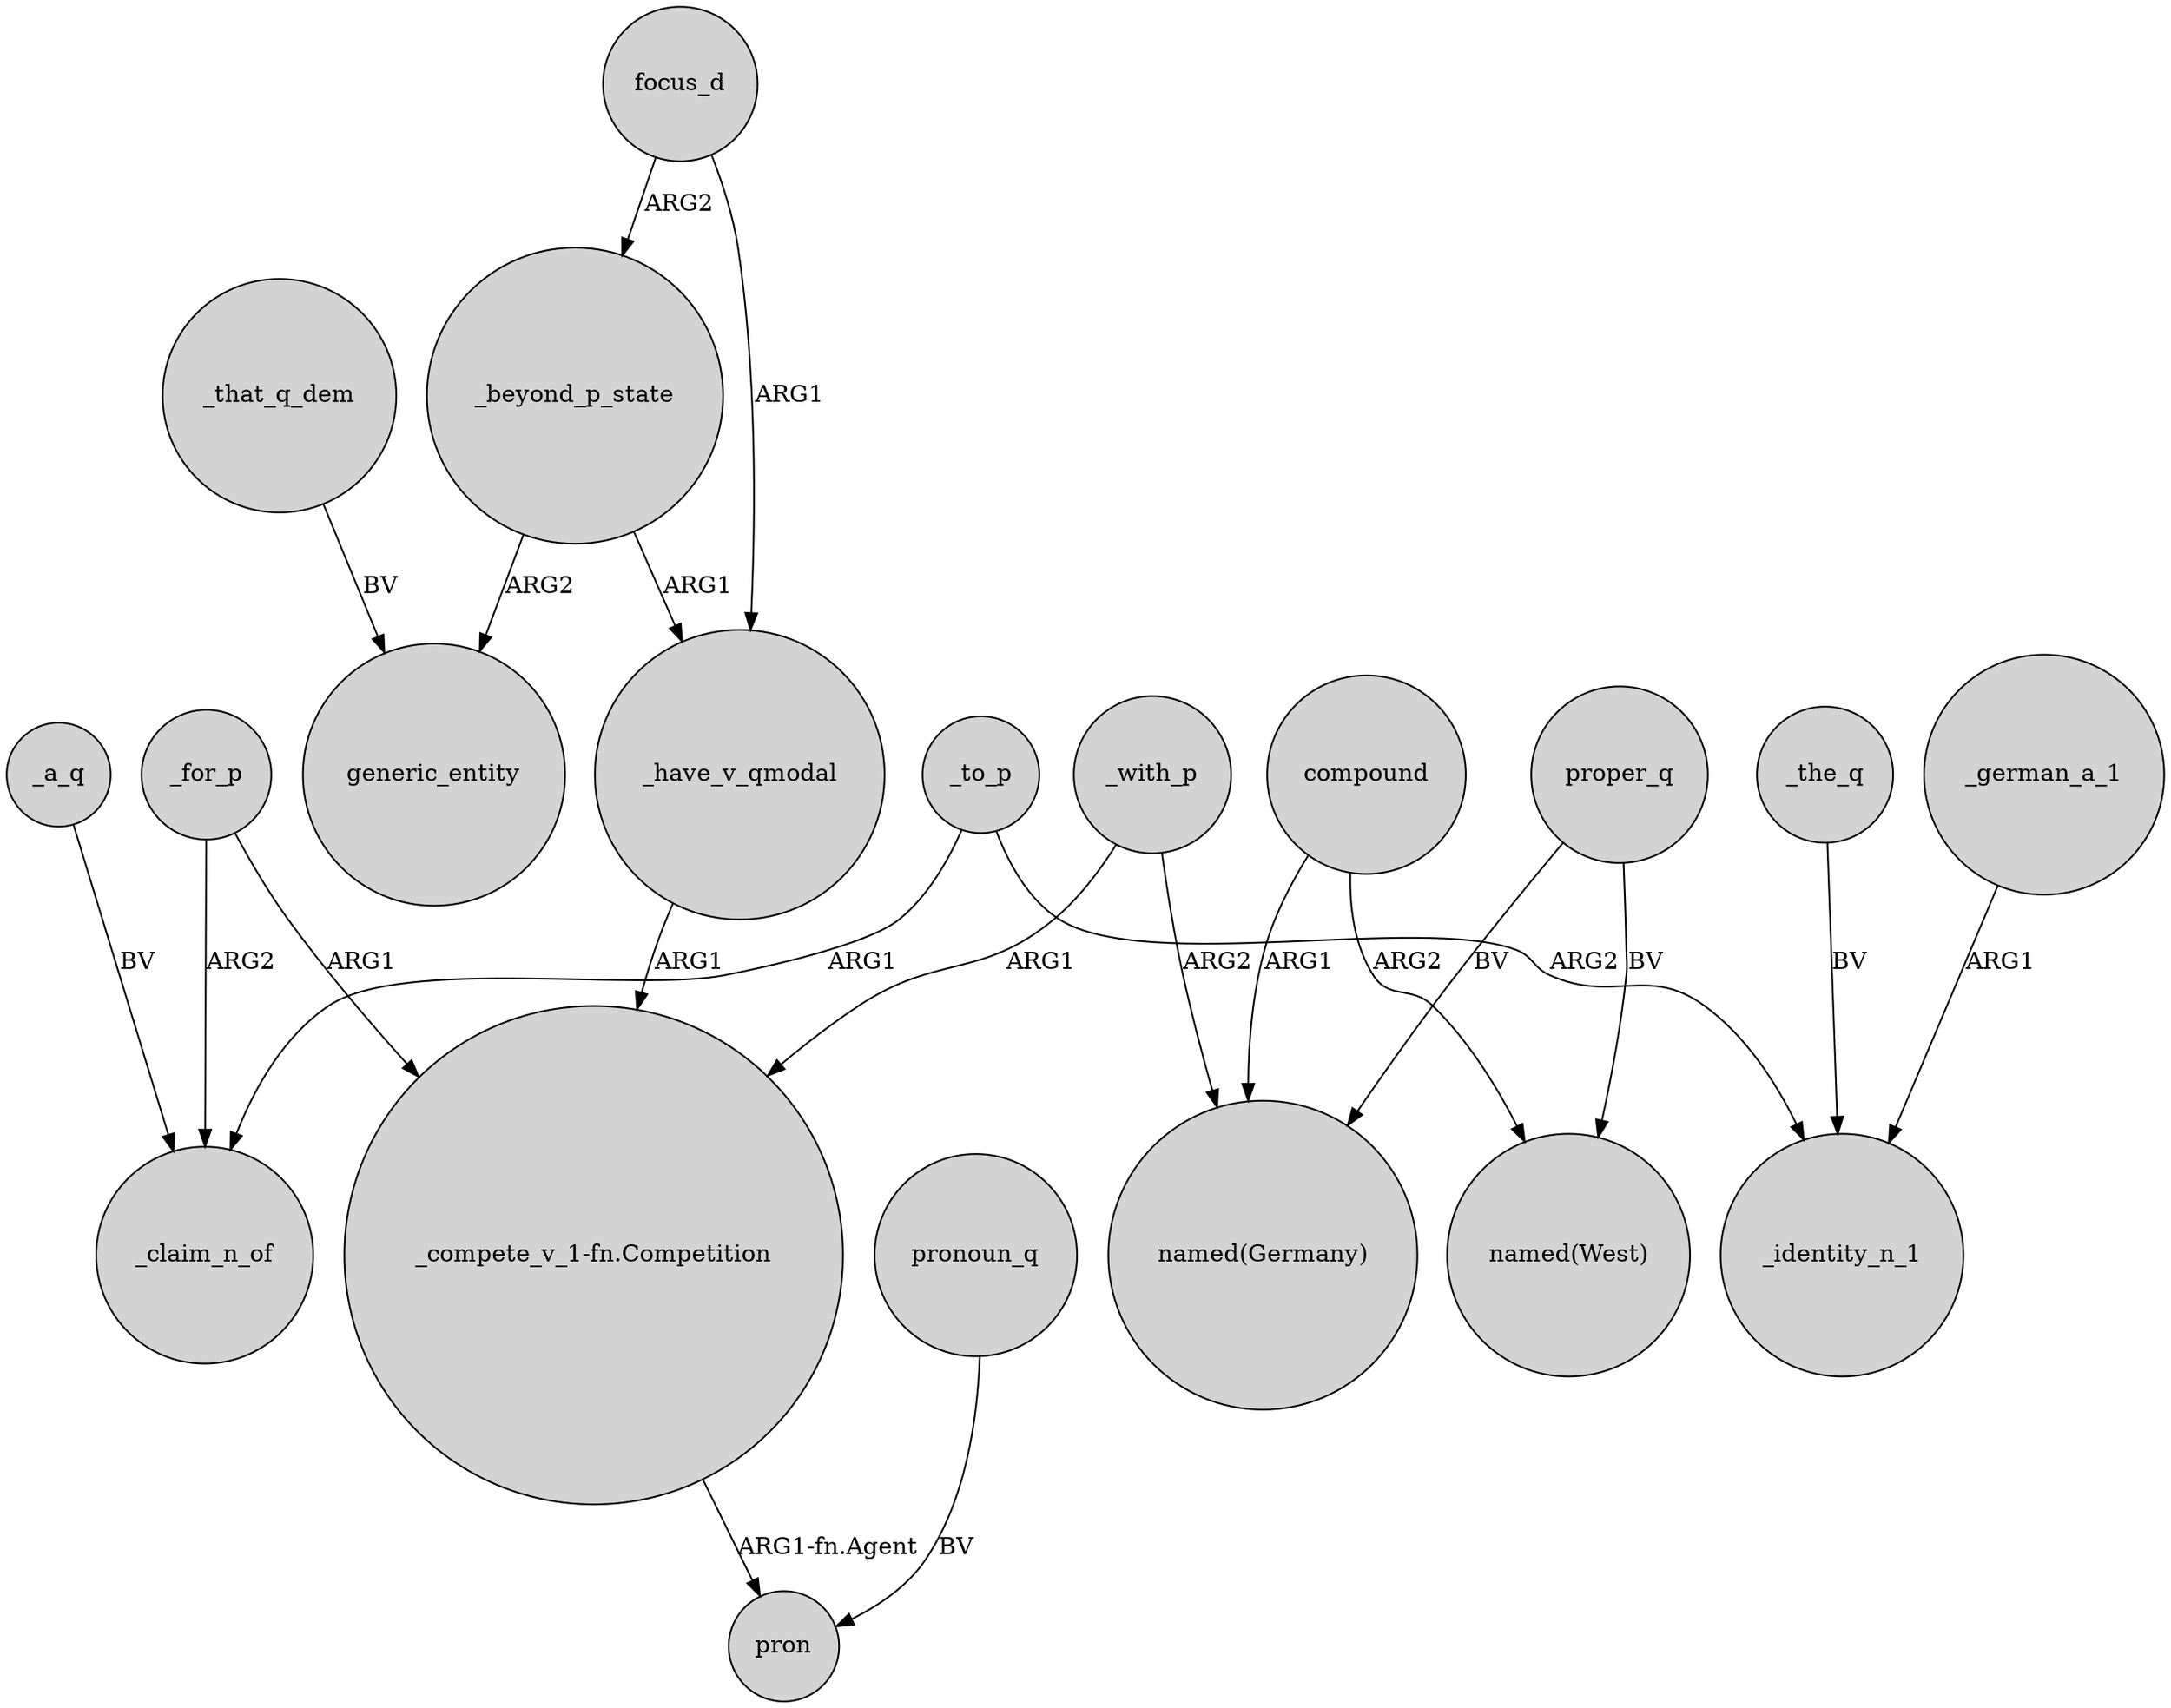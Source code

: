 digraph {
	node [shape=circle style=filled]
	_a_q -> _claim_n_of [label=BV]
	compound -> "named(West)" [label=ARG2]
	_have_v_qmodal -> "_compete_v_1-fn.Competition" [label=ARG1]
	proper_q -> "named(Germany)" [label=BV]
	_that_q_dem -> generic_entity [label=BV]
	_german_a_1 -> _identity_n_1 [label=ARG1]
	_beyond_p_state -> _have_v_qmodal [label=ARG1]
	_with_p -> "named(Germany)" [label=ARG2]
	proper_q -> "named(West)" [label=BV]
	focus_d -> _beyond_p_state [label=ARG2]
	_for_p -> _claim_n_of [label=ARG2]
	pronoun_q -> pron [label=BV]
	focus_d -> _have_v_qmodal [label=ARG1]
	"_compete_v_1-fn.Competition" -> pron [label="ARG1-fn.Agent"]
	_for_p -> "_compete_v_1-fn.Competition" [label=ARG1]
	compound -> "named(Germany)" [label=ARG1]
	_to_p -> _claim_n_of [label=ARG1]
	_the_q -> _identity_n_1 [label=BV]
	_to_p -> _identity_n_1 [label=ARG2]
	_beyond_p_state -> generic_entity [label=ARG2]
	_with_p -> "_compete_v_1-fn.Competition" [label=ARG1]
}
